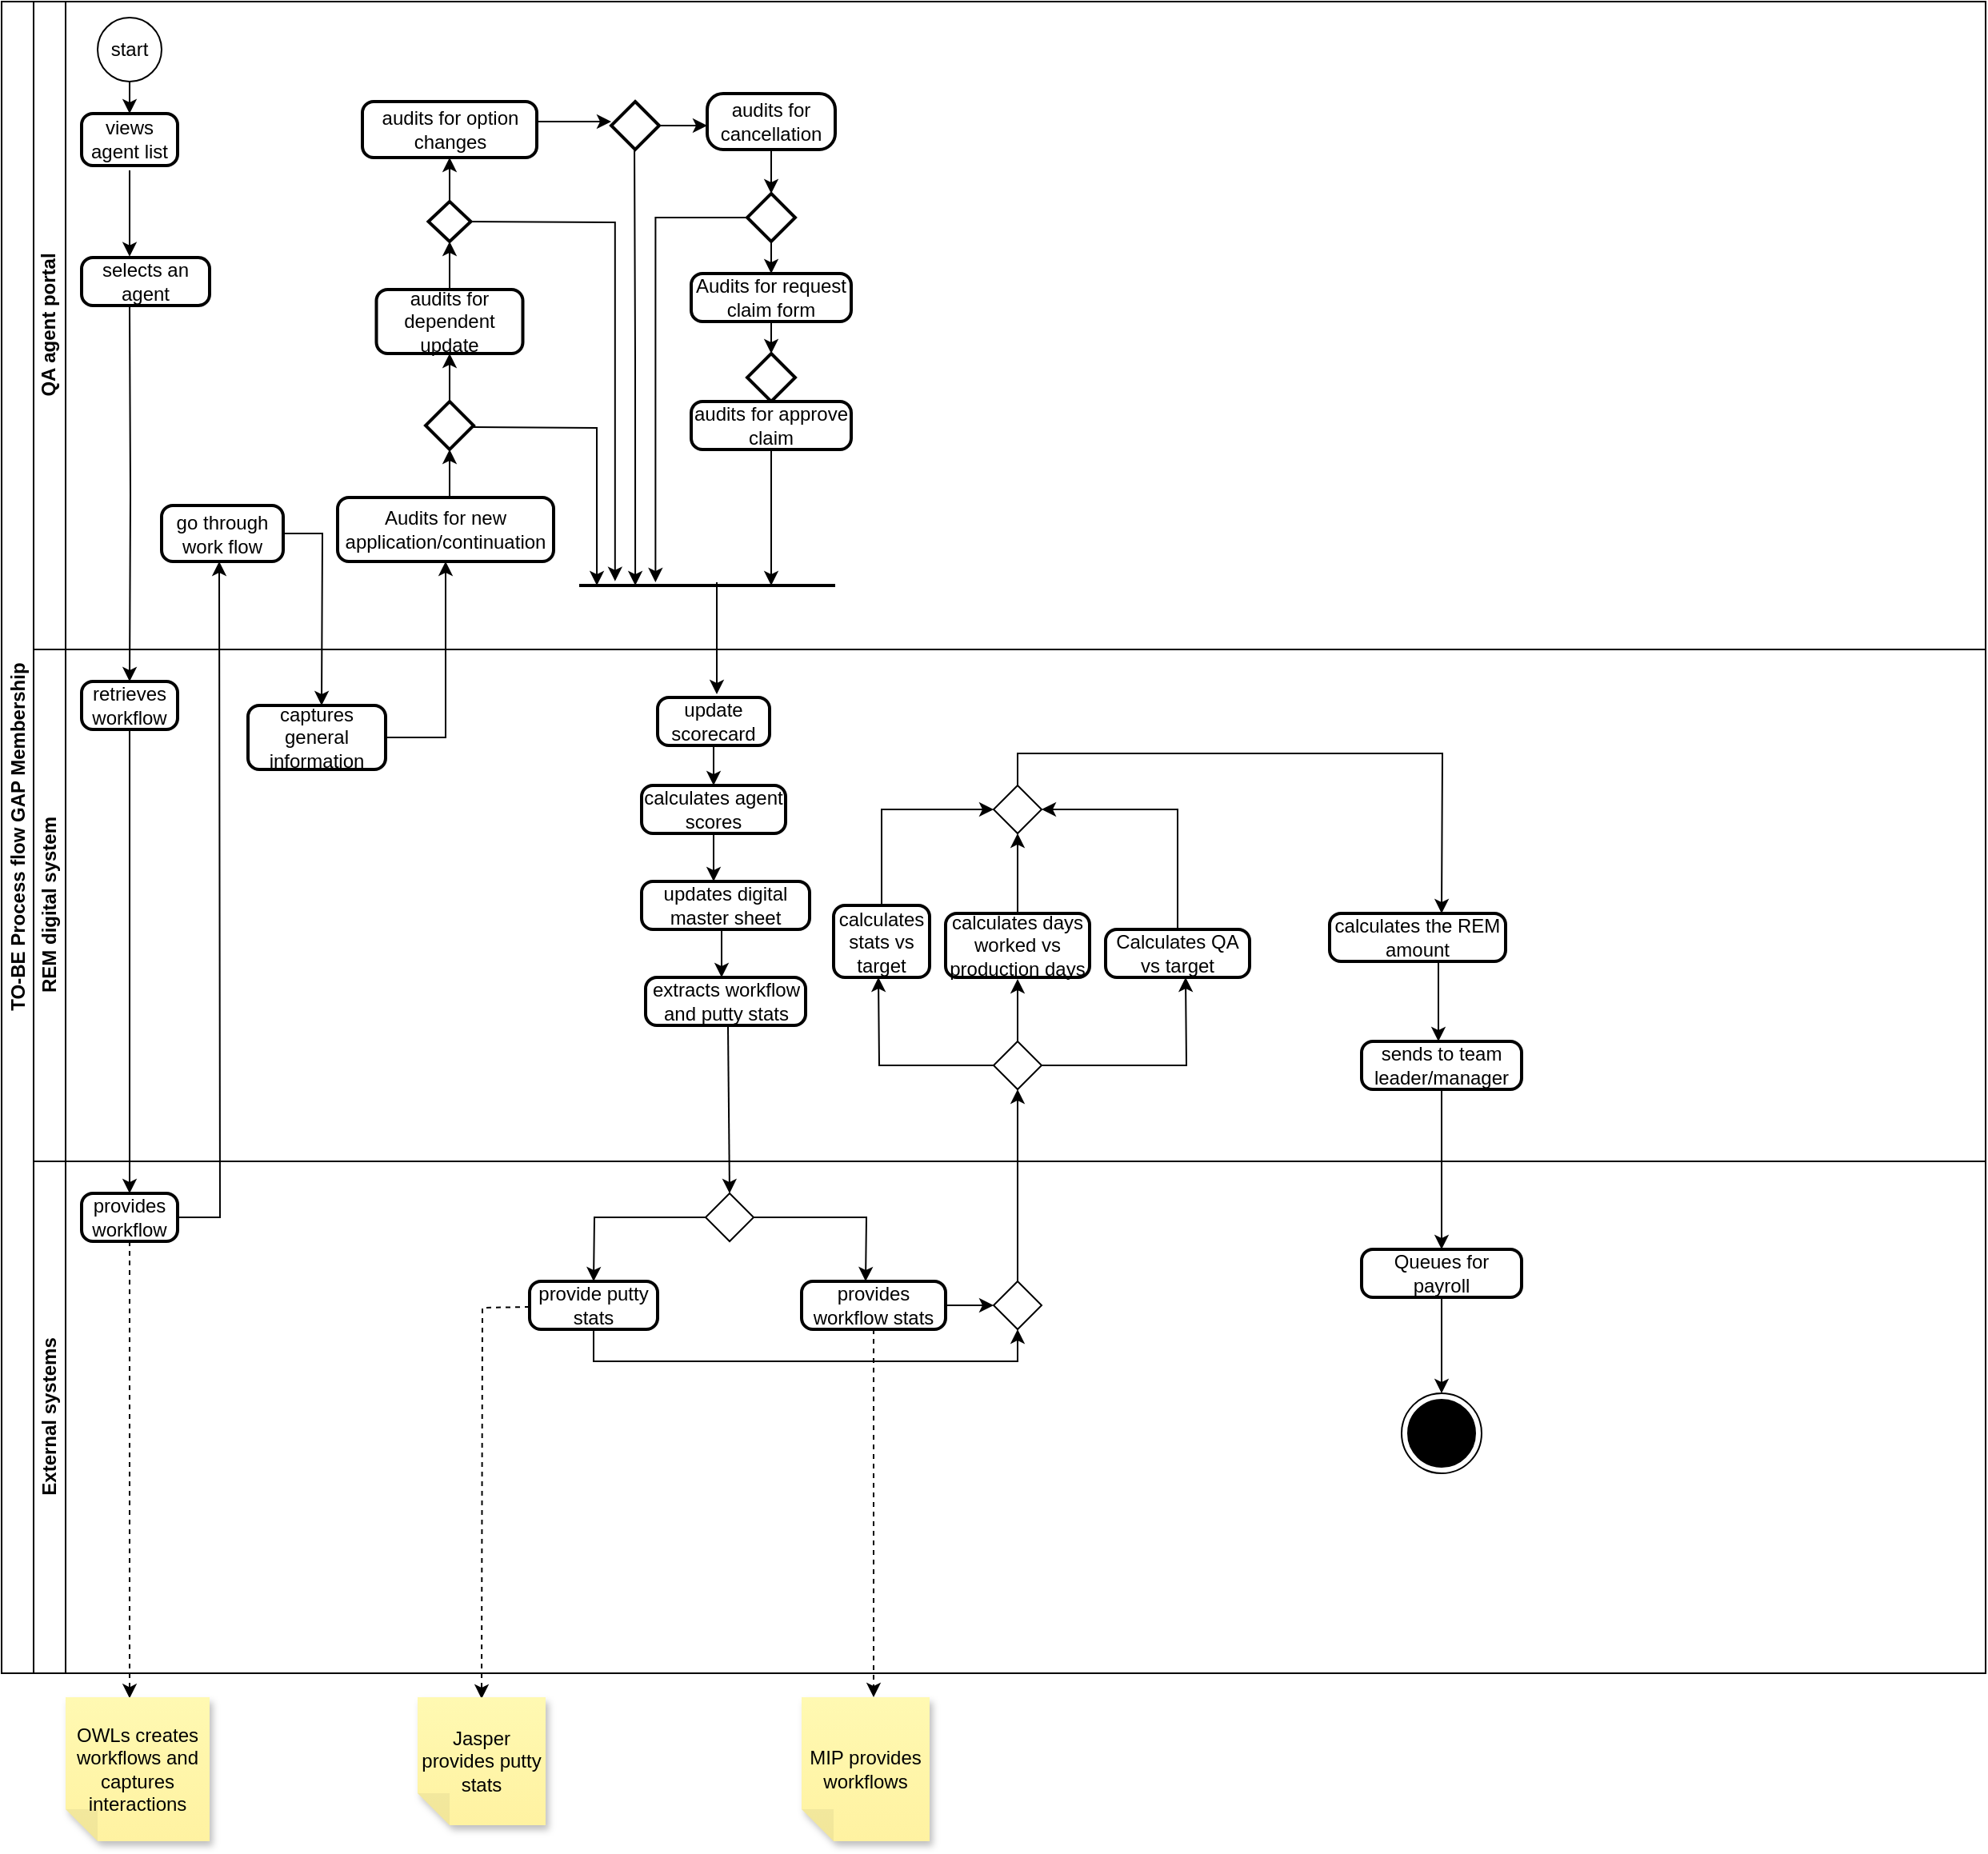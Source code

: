 <mxfile version="26.0.11">
  <diagram id="prtHgNgQTEPvFCAcTncT" name="Page-1">
    <mxGraphModel dx="1674" dy="814" grid="1" gridSize="10" guides="1" tooltips="1" connect="1" arrows="1" fold="1" page="1" pageScale="1" pageWidth="827" pageHeight="1169" math="0" shadow="0">
      <root>
        <mxCell id="0" />
        <mxCell id="1" parent="0" />
        <mxCell id="dNxyNK7c78bLwvsdeMH5-19" value="TO-BE Process flow GAP Membership" style="swimlane;html=1;childLayout=stackLayout;resizeParent=1;resizeParentMax=0;horizontal=0;startSize=20;horizontalStack=0;" parent="1" vertex="1">
          <mxGeometry x="60" y="120" width="1240" height="1045" as="geometry" />
        </mxCell>
        <mxCell id="dNxyNK7c78bLwvsdeMH5-20" value="QA agent portal" style="swimlane;html=1;startSize=20;horizontal=0;" parent="dNxyNK7c78bLwvsdeMH5-19" vertex="1">
          <mxGeometry x="20" width="1220" height="405" as="geometry" />
        </mxCell>
        <mxCell id="OFsFPjKPwNeVRa6siwct-4" style="edgeStyle=orthogonalEdgeStyle;rounded=0;orthogonalLoop=1;jettySize=auto;html=1;exitX=0.5;exitY=1;exitDx=0;exitDy=0;" parent="dNxyNK7c78bLwvsdeMH5-20" source="OFsFPjKPwNeVRa6siwct-3" edge="1">
          <mxGeometry relative="1" as="geometry">
            <mxPoint x="60" y="70" as="targetPoint" />
          </mxGeometry>
        </mxCell>
        <mxCell id="dNxyNK7c78bLwvsdeMH5-23" value="start" style="ellipse;whiteSpace=wrap;html=1;" parent="dNxyNK7c78bLwvsdeMH5-20" vertex="1">
          <mxGeometry x="40" y="10" width="40" height="40" as="geometry" />
        </mxCell>
        <mxCell id="OFsFPjKPwNeVRa6siwct-5" value="" style="edgeStyle=orthogonalEdgeStyle;rounded=0;orthogonalLoop=1;jettySize=auto;html=1;exitX=0.5;exitY=1;exitDx=0;exitDy=0;" parent="dNxyNK7c78bLwvsdeMH5-20" source="dNxyNK7c78bLwvsdeMH5-23" target="OFsFPjKPwNeVRa6siwct-3" edge="1">
          <mxGeometry relative="1" as="geometry">
            <mxPoint x="140" y="190" as="targetPoint" />
            <mxPoint x="140" y="170" as="sourcePoint" />
          </mxGeometry>
        </mxCell>
        <mxCell id="OFsFPjKPwNeVRa6siwct-3" value="views agent list" style="rounded=1;whiteSpace=wrap;html=1;absoluteArcSize=1;arcSize=14;strokeWidth=2;" parent="dNxyNK7c78bLwvsdeMH5-20" vertex="1">
          <mxGeometry x="30" y="70" width="60" height="32.5" as="geometry" />
        </mxCell>
        <mxCell id="OFsFPjKPwNeVRa6siwct-49" style="edgeStyle=orthogonalEdgeStyle;rounded=0;orthogonalLoop=1;jettySize=auto;html=1;exitX=1;exitY=0.5;exitDx=0;exitDy=0;" parent="dNxyNK7c78bLwvsdeMH5-20" edge="1">
          <mxGeometry relative="1" as="geometry">
            <mxPoint x="361" y="75" as="targetPoint" />
            <mxPoint x="310" y="75" as="sourcePoint" />
          </mxGeometry>
        </mxCell>
        <mxCell id="OFsFPjKPwNeVRa6siwct-50" style="edgeStyle=orthogonalEdgeStyle;rounded=0;orthogonalLoop=1;jettySize=auto;html=1;exitX=0.5;exitY=1;exitDx=0;exitDy=0;" parent="dNxyNK7c78bLwvsdeMH5-20" source="OFsFPjKPwNeVRa6siwct-51" edge="1">
          <mxGeometry relative="1" as="geometry">
            <mxPoint x="461" y="120" as="targetPoint" />
          </mxGeometry>
        </mxCell>
        <mxCell id="OFsFPjKPwNeVRa6siwct-51" value="audits for cancellation" style="rounded=1;whiteSpace=wrap;html=1;absoluteArcSize=1;arcSize=20;strokeWidth=2;" parent="dNxyNK7c78bLwvsdeMH5-20" vertex="1">
          <mxGeometry x="421" y="57.5" width="80" height="35" as="geometry" />
        </mxCell>
        <mxCell id="OFsFPjKPwNeVRa6siwct-99" style="edgeStyle=orthogonalEdgeStyle;rounded=0;orthogonalLoop=1;jettySize=auto;html=1;entryX=0.75;entryY=0.5;entryDx=0;entryDy=0;entryPerimeter=0;" parent="dNxyNK7c78bLwvsdeMH5-20" source="fAiptgPwoaIp5djZWvxq-43" target="OFsFPjKPwNeVRa6siwct-98" edge="1">
          <mxGeometry relative="1" as="geometry">
            <mxPoint x="461" y="360" as="targetPoint" />
            <mxPoint x="461" y="280" as="sourcePoint" />
          </mxGeometry>
        </mxCell>
        <mxCell id="OFsFPjKPwNeVRa6siwct-105" style="edgeStyle=orthogonalEdgeStyle;rounded=0;orthogonalLoop=1;jettySize=auto;html=1;exitX=0.5;exitY=1;exitDx=0;exitDy=0;" parent="dNxyNK7c78bLwvsdeMH5-20" source="OFsFPjKPwNeVRa6siwct-52" edge="1">
          <mxGeometry relative="1" as="geometry">
            <mxPoint x="461" y="220" as="targetPoint" />
          </mxGeometry>
        </mxCell>
        <mxCell id="OFsFPjKPwNeVRa6siwct-52" value="Audits for request claim form" style="rounded=1;whiteSpace=wrap;html=1;absoluteArcSize=1;arcSize=14;strokeWidth=2;" parent="dNxyNK7c78bLwvsdeMH5-20" vertex="1">
          <mxGeometry x="411" y="170" width="100" height="30" as="geometry" />
        </mxCell>
        <mxCell id="OFsFPjKPwNeVRa6siwct-53" style="edgeStyle=orthogonalEdgeStyle;rounded=0;orthogonalLoop=1;jettySize=auto;html=1;exitX=1;exitY=0.5;exitDx=0;exitDy=0;exitPerimeter=0;" parent="dNxyNK7c78bLwvsdeMH5-20" source="OFsFPjKPwNeVRa6siwct-54" edge="1">
          <mxGeometry relative="1" as="geometry">
            <mxPoint x="421" y="78" as="targetPoint" />
          </mxGeometry>
        </mxCell>
        <mxCell id="OFsFPjKPwNeVRa6siwct-89" style="edgeStyle=orthogonalEdgeStyle;rounded=0;orthogonalLoop=1;jettySize=auto;html=1;exitX=0.5;exitY=1;exitDx=0;exitDy=0;exitPerimeter=0;entryX=0.219;entryY=1.3;entryDx=0;entryDy=0;entryPerimeter=0;" parent="dNxyNK7c78bLwvsdeMH5-20" edge="1">
          <mxGeometry relative="1" as="geometry">
            <mxPoint x="376.04" y="365" as="targetPoint" />
            <mxPoint x="375.5" y="84.5" as="sourcePoint" />
          </mxGeometry>
        </mxCell>
        <mxCell id="OFsFPjKPwNeVRa6siwct-54" value="" style="strokeWidth=2;html=1;shape=mxgraph.flowchart.decision;whiteSpace=wrap;" parent="dNxyNK7c78bLwvsdeMH5-20" vertex="1">
          <mxGeometry x="361" y="62.5" width="30" height="30" as="geometry" />
        </mxCell>
        <mxCell id="OFsFPjKPwNeVRa6siwct-55" style="edgeStyle=orthogonalEdgeStyle;rounded=0;orthogonalLoop=1;jettySize=auto;html=1;exitX=0.5;exitY=1;exitDx=0;exitDy=0;exitPerimeter=0;" parent="dNxyNK7c78bLwvsdeMH5-20" source="OFsFPjKPwNeVRa6siwct-56" edge="1">
          <mxGeometry relative="1" as="geometry">
            <mxPoint x="461" y="170" as="targetPoint" />
          </mxGeometry>
        </mxCell>
        <mxCell id="OFsFPjKPwNeVRa6siwct-97" style="edgeStyle=orthogonalEdgeStyle;rounded=0;orthogonalLoop=1;jettySize=auto;html=1;exitX=0;exitY=0.5;exitDx=0;exitDy=0;exitPerimeter=0;entryX=0.298;entryY=0.3;entryDx=0;entryDy=0;entryPerimeter=0;" parent="dNxyNK7c78bLwvsdeMH5-20" source="OFsFPjKPwNeVRa6siwct-56" target="OFsFPjKPwNeVRa6siwct-98" edge="1">
          <mxGeometry relative="1" as="geometry">
            <mxPoint x="390" y="360" as="targetPoint" />
          </mxGeometry>
        </mxCell>
        <mxCell id="OFsFPjKPwNeVRa6siwct-56" value="" style="strokeWidth=2;html=1;shape=mxgraph.flowchart.decision;whiteSpace=wrap;" parent="dNxyNK7c78bLwvsdeMH5-20" vertex="1">
          <mxGeometry x="446" y="120" width="30" height="30" as="geometry" />
        </mxCell>
        <mxCell id="OFsFPjKPwNeVRa6siwct-103" style="edgeStyle=orthogonalEdgeStyle;rounded=0;orthogonalLoop=1;jettySize=auto;html=1;exitX=1;exitY=0.5;exitDx=0;exitDy=0;" parent="dNxyNK7c78bLwvsdeMH5-20" source="OFsFPjKPwNeVRa6siwct-72" edge="1">
          <mxGeometry relative="1" as="geometry">
            <mxPoint x="180" y="440" as="targetPoint" />
          </mxGeometry>
        </mxCell>
        <mxCell id="OFsFPjKPwNeVRa6siwct-72" value="go through work flow" style="rounded=1;whiteSpace=wrap;html=1;absoluteArcSize=1;arcSize=14;strokeWidth=2;" parent="dNxyNK7c78bLwvsdeMH5-20" vertex="1">
          <mxGeometry x="80" y="315" width="76" height="35" as="geometry" />
        </mxCell>
        <mxCell id="OFsFPjKPwNeVRa6siwct-74" value="Audits for new application/continuation" style="rounded=1;whiteSpace=wrap;html=1;absoluteArcSize=1;arcSize=14;strokeWidth=2;" parent="dNxyNK7c78bLwvsdeMH5-20" vertex="1">
          <mxGeometry x="190" y="310" width="135" height="40" as="geometry" />
        </mxCell>
        <mxCell id="OFsFPjKPwNeVRa6siwct-75" value="audits for dependent update" style="rounded=1;whiteSpace=wrap;html=1;absoluteArcSize=1;arcSize=14;strokeWidth=2;" parent="dNxyNK7c78bLwvsdeMH5-20" vertex="1">
          <mxGeometry x="214.25" y="180" width="91.5" height="40" as="geometry" />
        </mxCell>
        <mxCell id="OFsFPjKPwNeVRa6siwct-76" value="audits for option changes" style="rounded=1;whiteSpace=wrap;html=1;absoluteArcSize=1;arcSize=14;strokeWidth=2;" parent="dNxyNK7c78bLwvsdeMH5-20" vertex="1">
          <mxGeometry x="205.5" y="62.5" width="109" height="35" as="geometry" />
        </mxCell>
        <mxCell id="OFsFPjKPwNeVRa6siwct-90" style="edgeStyle=orthogonalEdgeStyle;rounded=0;orthogonalLoop=1;jettySize=auto;html=1;exitX=0.5;exitY=0;exitDx=0;exitDy=0;exitPerimeter=0;entryX=0.5;entryY=1;entryDx=0;entryDy=0;" parent="dNxyNK7c78bLwvsdeMH5-20" source="OFsFPjKPwNeVRa6siwct-78" target="OFsFPjKPwNeVRa6siwct-75" edge="1">
          <mxGeometry relative="1" as="geometry" />
        </mxCell>
        <mxCell id="OFsFPjKPwNeVRa6siwct-93" style="edgeStyle=orthogonalEdgeStyle;rounded=0;orthogonalLoop=1;jettySize=auto;html=1;exitX=1;exitY=0.5;exitDx=0;exitDy=0;exitPerimeter=0;entryX=0.069;entryY=0.5;entryDx=0;entryDy=0;entryPerimeter=0;" parent="dNxyNK7c78bLwvsdeMH5-20" target="OFsFPjKPwNeVRa6siwct-98" edge="1">
          <mxGeometry relative="1" as="geometry">
            <mxPoint x="348.68" y="359.33" as="targetPoint" />
            <mxPoint x="275" y="266" as="sourcePoint" />
          </mxGeometry>
        </mxCell>
        <mxCell id="OFsFPjKPwNeVRa6siwct-78" value="" style="strokeWidth=2;html=1;shape=mxgraph.flowchart.decision;whiteSpace=wrap;" parent="dNxyNK7c78bLwvsdeMH5-20" vertex="1">
          <mxGeometry x="245" y="250" width="30" height="30" as="geometry" />
        </mxCell>
        <mxCell id="OFsFPjKPwNeVRa6siwct-87" style="edgeStyle=orthogonalEdgeStyle;rounded=0;orthogonalLoop=1;jettySize=auto;html=1;exitX=0.5;exitY=0;exitDx=0;exitDy=0;exitPerimeter=0;entryX=0.5;entryY=1;entryDx=0;entryDy=0;" parent="dNxyNK7c78bLwvsdeMH5-20" source="OFsFPjKPwNeVRa6siwct-82" target="OFsFPjKPwNeVRa6siwct-76" edge="1">
          <mxGeometry relative="1" as="geometry" />
        </mxCell>
        <mxCell id="OFsFPjKPwNeVRa6siwct-92" style="edgeStyle=orthogonalEdgeStyle;rounded=0;orthogonalLoop=1;jettySize=auto;html=1;exitX=1;exitY=0.5;exitDx=0;exitDy=0;exitPerimeter=0;entryX=0.14;entryY=0.233;entryDx=0;entryDy=0;entryPerimeter=0;" parent="dNxyNK7c78bLwvsdeMH5-20" target="OFsFPjKPwNeVRa6siwct-98" edge="1">
          <mxGeometry relative="1" as="geometry">
            <mxPoint x="364" y="360" as="targetPoint" />
            <mxPoint x="267.25" y="137.5" as="sourcePoint" />
          </mxGeometry>
        </mxCell>
        <mxCell id="OFsFPjKPwNeVRa6siwct-82" value="" style="strokeWidth=2;html=1;shape=mxgraph.flowchart.decision;whiteSpace=wrap;" parent="dNxyNK7c78bLwvsdeMH5-20" vertex="1">
          <mxGeometry x="246.75" y="125" width="26.5" height="25" as="geometry" />
        </mxCell>
        <mxCell id="OFsFPjKPwNeVRa6siwct-88" style="edgeStyle=orthogonalEdgeStyle;rounded=0;orthogonalLoop=1;jettySize=auto;html=1;exitX=0.5;exitY=0;exitDx=0;exitDy=0;entryX=0.5;entryY=1;entryDx=0;entryDy=0;entryPerimeter=0;" parent="dNxyNK7c78bLwvsdeMH5-20" source="OFsFPjKPwNeVRa6siwct-75" target="OFsFPjKPwNeVRa6siwct-82" edge="1">
          <mxGeometry relative="1" as="geometry" />
        </mxCell>
        <mxCell id="OFsFPjKPwNeVRa6siwct-91" style="edgeStyle=orthogonalEdgeStyle;rounded=0;orthogonalLoop=1;jettySize=auto;html=1;exitX=0.5;exitY=0;exitDx=0;exitDy=0;entryX=0.5;entryY=1;entryDx=0;entryDy=0;entryPerimeter=0;" parent="dNxyNK7c78bLwvsdeMH5-20" source="OFsFPjKPwNeVRa6siwct-74" target="OFsFPjKPwNeVRa6siwct-78" edge="1">
          <mxGeometry relative="1" as="geometry" />
        </mxCell>
        <mxCell id="OFsFPjKPwNeVRa6siwct-98" value="" style="line;strokeWidth=2;html=1;" parent="dNxyNK7c78bLwvsdeMH5-20" vertex="1">
          <mxGeometry x="341" y="360" width="160" height="10" as="geometry" />
        </mxCell>
        <mxCell id="OFsFPjKPwNeVRa6siwct-101" value="" style="endArrow=classic;html=1;rounded=0;" parent="dNxyNK7c78bLwvsdeMH5-20" edge="1">
          <mxGeometry width="50" height="50" relative="1" as="geometry">
            <mxPoint x="427" y="363" as="sourcePoint" />
            <mxPoint x="427" y="433" as="targetPoint" />
          </mxGeometry>
        </mxCell>
        <mxCell id="OFsFPjKPwNeVRa6siwct-107" value="" style="strokeWidth=2;html=1;shape=mxgraph.flowchart.decision;whiteSpace=wrap;" parent="dNxyNK7c78bLwvsdeMH5-20" vertex="1">
          <mxGeometry x="446" y="220" width="30" height="30" as="geometry" />
        </mxCell>
        <mxCell id="fAiptgPwoaIp5djZWvxq-43" value="audits for approve claim" style="rounded=1;whiteSpace=wrap;html=1;absoluteArcSize=1;arcSize=14;strokeWidth=2;" parent="dNxyNK7c78bLwvsdeMH5-20" vertex="1">
          <mxGeometry x="411" y="250" width="100" height="30" as="geometry" />
        </mxCell>
        <mxCell id="OFsFPjKPwNeVRa6siwct-112" value="selects an agent" style="rounded=1;whiteSpace=wrap;html=1;absoluteArcSize=1;arcSize=14;strokeWidth=2;" parent="dNxyNK7c78bLwvsdeMH5-20" vertex="1">
          <mxGeometry x="30" y="160" width="80" height="30" as="geometry" />
        </mxCell>
        <mxCell id="OFsFPjKPwNeVRa6siwct-113" style="edgeStyle=orthogonalEdgeStyle;rounded=0;orthogonalLoop=1;jettySize=auto;html=1;exitX=0.5;exitY=1;exitDx=0;exitDy=0;entryX=0.375;entryY=-0.122;entryDx=0;entryDy=0;entryPerimeter=0;" parent="dNxyNK7c78bLwvsdeMH5-20" edge="1">
          <mxGeometry relative="1" as="geometry">
            <mxPoint x="60" y="105.5" as="sourcePoint" />
            <mxPoint x="60" y="159.34" as="targetPoint" />
            <Array as="points">
              <mxPoint x="60" y="153" />
              <mxPoint x="60" y="153" />
            </Array>
          </mxGeometry>
        </mxCell>
        <mxCell id="dNxyNK7c78bLwvsdeMH5-21" value="REM digital system" style="swimlane;html=1;startSize=20;horizontal=0;" parent="dNxyNK7c78bLwvsdeMH5-19" vertex="1">
          <mxGeometry x="20" y="405" width="1220" height="320" as="geometry" />
        </mxCell>
        <mxCell id="OFsFPjKPwNeVRa6siwct-8" style="edgeStyle=orthogonalEdgeStyle;rounded=0;orthogonalLoop=1;jettySize=auto;html=1;exitX=0.5;exitY=1;exitDx=0;exitDy=0;" parent="dNxyNK7c78bLwvsdeMH5-21" source="fAiptgPwoaIp5djZWvxq-2" edge="1">
          <mxGeometry relative="1" as="geometry">
            <mxPoint x="60" y="340" as="targetPoint" />
          </mxGeometry>
        </mxCell>
        <mxCell id="fAiptgPwoaIp5djZWvxq-2" value="retrieves workflow" style="rounded=1;whiteSpace=wrap;html=1;absoluteArcSize=1;arcSize=14;strokeWidth=2;" parent="dNxyNK7c78bLwvsdeMH5-21" vertex="1">
          <mxGeometry x="30" y="20" width="60" height="30" as="geometry" />
        </mxCell>
        <mxCell id="OFsFPjKPwNeVRa6siwct-83" value="captures general information" style="rounded=1;whiteSpace=wrap;html=1;absoluteArcSize=1;arcSize=14;strokeWidth=2;" parent="dNxyNK7c78bLwvsdeMH5-21" vertex="1">
          <mxGeometry x="134" y="35" width="86" height="40" as="geometry" />
        </mxCell>
        <mxCell id="OFsFPjKPwNeVRa6siwct-109" style="edgeStyle=orthogonalEdgeStyle;rounded=0;orthogonalLoop=1;jettySize=auto;html=1;exitX=0.5;exitY=1;exitDx=0;exitDy=0;" parent="dNxyNK7c78bLwvsdeMH5-21" source="fAiptgPwoaIp5djZWvxq-55" edge="1">
          <mxGeometry relative="1" as="geometry">
            <mxPoint x="425" y="85" as="targetPoint" />
          </mxGeometry>
        </mxCell>
        <mxCell id="fAiptgPwoaIp5djZWvxq-55" value="update scorecard" style="rounded=1;whiteSpace=wrap;html=1;absoluteArcSize=1;arcSize=14;strokeWidth=2;" parent="dNxyNK7c78bLwvsdeMH5-21" vertex="1">
          <mxGeometry x="390" y="30" width="70" height="30" as="geometry" />
        </mxCell>
        <mxCell id="OFsFPjKPwNeVRa6siwct-110" style="edgeStyle=orthogonalEdgeStyle;rounded=0;orthogonalLoop=1;jettySize=auto;html=1;exitX=0.5;exitY=1;exitDx=0;exitDy=0;" parent="dNxyNK7c78bLwvsdeMH5-21" source="fAiptgPwoaIp5djZWvxq-57" edge="1">
          <mxGeometry relative="1" as="geometry">
            <mxPoint x="425" y="145" as="targetPoint" />
          </mxGeometry>
        </mxCell>
        <mxCell id="fAiptgPwoaIp5djZWvxq-57" value="calculates agent scores" style="rounded=1;whiteSpace=wrap;html=1;absoluteArcSize=1;arcSize=14;strokeWidth=2;" parent="dNxyNK7c78bLwvsdeMH5-21" vertex="1">
          <mxGeometry x="380" y="85" width="90" height="30" as="geometry" />
        </mxCell>
        <mxCell id="OFsFPjKPwNeVRa6siwct-111" style="edgeStyle=orthogonalEdgeStyle;rounded=0;orthogonalLoop=1;jettySize=auto;html=1;exitX=0.5;exitY=1;exitDx=0;exitDy=0;" parent="dNxyNK7c78bLwvsdeMH5-21" source="fAiptgPwoaIp5djZWvxq-60" edge="1">
          <mxGeometry relative="1" as="geometry">
            <mxPoint x="430" y="205" as="targetPoint" />
          </mxGeometry>
        </mxCell>
        <mxCell id="fAiptgPwoaIp5djZWvxq-60" value="updates digital master sheet" style="rounded=1;whiteSpace=wrap;html=1;absoluteArcSize=1;arcSize=14;strokeWidth=2;" parent="dNxyNK7c78bLwvsdeMH5-21" vertex="1">
          <mxGeometry x="380" y="145" width="105" height="30" as="geometry" />
        </mxCell>
        <mxCell id="fAiptgPwoaIp5djZWvxq-62" value="extracts workflow and putty stats" style="rounded=1;whiteSpace=wrap;html=1;absoluteArcSize=1;arcSize=14;strokeWidth=2;" parent="dNxyNK7c78bLwvsdeMH5-21" vertex="1">
          <mxGeometry x="382.5" y="205" width="100" height="30" as="geometry" />
        </mxCell>
        <mxCell id="OFsFPjKPwNeVRa6siwct-144" style="edgeStyle=orthogonalEdgeStyle;rounded=0;orthogonalLoop=1;jettySize=auto;html=1;exitX=0.5;exitY=0;exitDx=0;exitDy=0;entryX=1;entryY=0.5;entryDx=0;entryDy=0;" parent="dNxyNK7c78bLwvsdeMH5-21" source="fAiptgPwoaIp5djZWvxq-88" target="OFsFPjKPwNeVRa6siwct-143" edge="1">
          <mxGeometry relative="1" as="geometry" />
        </mxCell>
        <mxCell id="fAiptgPwoaIp5djZWvxq-88" value="Calculates QA vs target" style="rounded=1;whiteSpace=wrap;html=1;absoluteArcSize=1;arcSize=14;strokeWidth=2;" parent="dNxyNK7c78bLwvsdeMH5-21" vertex="1">
          <mxGeometry x="670" y="175" width="90" height="30" as="geometry" />
        </mxCell>
        <mxCell id="OFsFPjKPwNeVRa6siwct-142" style="edgeStyle=orthogonalEdgeStyle;rounded=0;orthogonalLoop=1;jettySize=auto;html=1;exitX=0.5;exitY=0;exitDx=0;exitDy=0;" parent="dNxyNK7c78bLwvsdeMH5-21" source="fAiptgPwoaIp5djZWvxq-85" edge="1">
          <mxGeometry relative="1" as="geometry">
            <mxPoint x="615" y="115" as="targetPoint" />
          </mxGeometry>
        </mxCell>
        <mxCell id="fAiptgPwoaIp5djZWvxq-85" value="calculates days worked vs production days" style="rounded=1;whiteSpace=wrap;html=1;absoluteArcSize=1;arcSize=14;strokeWidth=2;" parent="dNxyNK7c78bLwvsdeMH5-21" vertex="1">
          <mxGeometry x="570" y="165" width="90" height="40" as="geometry" />
        </mxCell>
        <mxCell id="OFsFPjKPwNeVRa6siwct-134" style="edgeStyle=orthogonalEdgeStyle;rounded=0;orthogonalLoop=1;jettySize=auto;html=1;exitX=0;exitY=0.5;exitDx=0;exitDy=0;" parent="dNxyNK7c78bLwvsdeMH5-21" source="OFsFPjKPwNeVRa6siwct-133" edge="1">
          <mxGeometry width="620" height="205" relative="1" as="geometry">
            <mxPoint x="528" y="205" as="targetPoint" />
            <mxPoint x="581" y="260" as="sourcePoint" />
          </mxGeometry>
        </mxCell>
        <mxCell id="fAiptgPwoaIp5djZWvxq-84" value="calculates stats vs target" style="rounded=1;whiteSpace=wrap;html=1;absoluteArcSize=1;arcSize=14;strokeWidth=2;" parent="OFsFPjKPwNeVRa6siwct-134" vertex="1">
          <mxGeometry x="500" y="160" width="60" height="45" as="geometry" />
        </mxCell>
        <mxCell id="OFsFPjKPwNeVRa6siwct-138" style="edgeStyle=orthogonalEdgeStyle;rounded=0;orthogonalLoop=1;jettySize=auto;html=1;exitX=0.5;exitY=0;exitDx=0;exitDy=0;" parent="dNxyNK7c78bLwvsdeMH5-21" edge="1">
          <mxGeometry relative="1" as="geometry">
            <mxPoint x="615" y="206" as="targetPoint" />
            <mxPoint x="615" y="256" as="sourcePoint" />
          </mxGeometry>
        </mxCell>
        <mxCell id="OFsFPjKPwNeVRa6siwct-140" style="edgeStyle=orthogonalEdgeStyle;rounded=0;orthogonalLoop=1;jettySize=auto;html=1;exitX=1;exitY=0.5;exitDx=0;exitDy=0;" parent="dNxyNK7c78bLwvsdeMH5-21" source="OFsFPjKPwNeVRa6siwct-133" edge="1">
          <mxGeometry relative="1" as="geometry">
            <mxPoint x="720" y="205" as="targetPoint" />
          </mxGeometry>
        </mxCell>
        <mxCell id="OFsFPjKPwNeVRa6siwct-133" value="" style="rhombus;whiteSpace=wrap;html=1;" parent="dNxyNK7c78bLwvsdeMH5-21" vertex="1">
          <mxGeometry x="600" y="245" width="30" height="30" as="geometry" />
        </mxCell>
        <mxCell id="OFsFPjKPwNeVRa6siwct-146" style="edgeStyle=orthogonalEdgeStyle;rounded=0;orthogonalLoop=1;jettySize=auto;html=1;exitX=0.5;exitY=0;exitDx=0;exitDy=0;" parent="dNxyNK7c78bLwvsdeMH5-21" source="OFsFPjKPwNeVRa6siwct-143" edge="1">
          <mxGeometry relative="1" as="geometry">
            <mxPoint x="880" y="165" as="targetPoint" />
          </mxGeometry>
        </mxCell>
        <mxCell id="OFsFPjKPwNeVRa6siwct-143" value="" style="rhombus;whiteSpace=wrap;html=1;" parent="dNxyNK7c78bLwvsdeMH5-21" vertex="1">
          <mxGeometry x="600" y="85" width="30" height="30" as="geometry" />
        </mxCell>
        <mxCell id="OFsFPjKPwNeVRa6siwct-145" style="edgeStyle=orthogonalEdgeStyle;rounded=0;orthogonalLoop=1;jettySize=auto;html=1;exitX=0.5;exitY=0;exitDx=0;exitDy=0;entryX=0;entryY=0.5;entryDx=0;entryDy=0;" parent="dNxyNK7c78bLwvsdeMH5-21" source="fAiptgPwoaIp5djZWvxq-84" target="OFsFPjKPwNeVRa6siwct-143" edge="1">
          <mxGeometry relative="1" as="geometry" />
        </mxCell>
        <mxCell id="OFsFPjKPwNeVRa6siwct-149" style="edgeStyle=orthogonalEdgeStyle;rounded=0;orthogonalLoop=1;jettySize=auto;html=1;exitX=0.5;exitY=1;exitDx=0;exitDy=0;" parent="dNxyNK7c78bLwvsdeMH5-21" edge="1">
          <mxGeometry relative="1" as="geometry">
            <mxPoint x="878" y="245" as="targetPoint" />
            <mxPoint x="878" y="195" as="sourcePoint" />
          </mxGeometry>
        </mxCell>
        <mxCell id="fAiptgPwoaIp5djZWvxq-101" value="calculates the REM amount" style="rounded=1;whiteSpace=wrap;html=1;absoluteArcSize=1;arcSize=14;strokeWidth=2;" parent="dNxyNK7c78bLwvsdeMH5-21" vertex="1">
          <mxGeometry x="810" y="165" width="110" height="30" as="geometry" />
        </mxCell>
        <mxCell id="OFsFPjKPwNeVRa6siwct-150" style="edgeStyle=orthogonalEdgeStyle;rounded=0;orthogonalLoop=1;jettySize=auto;html=1;exitX=0.5;exitY=1;exitDx=0;exitDy=0;" parent="dNxyNK7c78bLwvsdeMH5-21" source="fAiptgPwoaIp5djZWvxq-103" edge="1">
          <mxGeometry relative="1" as="geometry">
            <mxPoint x="880" y="375" as="targetPoint" />
          </mxGeometry>
        </mxCell>
        <mxCell id="fAiptgPwoaIp5djZWvxq-103" value="sends to team leader/manager" style="rounded=1;whiteSpace=wrap;html=1;absoluteArcSize=1;arcSize=14;strokeWidth=2;" parent="dNxyNK7c78bLwvsdeMH5-21" vertex="1">
          <mxGeometry x="830" y="245" width="100" height="30" as="geometry" />
        </mxCell>
        <mxCell id="dNxyNK7c78bLwvsdeMH5-22" value="External systems" style="swimlane;html=1;startSize=20;horizontal=0;" parent="dNxyNK7c78bLwvsdeMH5-19" vertex="1">
          <mxGeometry x="20" y="725" width="1220" height="320" as="geometry" />
        </mxCell>
        <mxCell id="OFsFPjKPwNeVRa6siwct-152" style="edgeStyle=orthogonalEdgeStyle;rounded=0;orthogonalLoop=1;jettySize=auto;html=1;exitX=0.5;exitY=1;exitDx=0;exitDy=0;dashed=1;" parent="dNxyNK7c78bLwvsdeMH5-22" source="OFsFPjKPwNeVRa6siwct-10" edge="1">
          <mxGeometry relative="1" as="geometry">
            <mxPoint x="60" y="335.667" as="targetPoint" />
          </mxGeometry>
        </mxCell>
        <mxCell id="OFsFPjKPwNeVRa6siwct-10" value="provides workflow" style="rounded=1;whiteSpace=wrap;html=1;absoluteArcSize=1;arcSize=14;strokeWidth=2;" parent="dNxyNK7c78bLwvsdeMH5-22" vertex="1">
          <mxGeometry x="30" y="20" width="60" height="30" as="geometry" />
        </mxCell>
        <mxCell id="OFsFPjKPwNeVRa6siwct-129" style="edgeStyle=orthogonalEdgeStyle;rounded=0;orthogonalLoop=1;jettySize=auto;html=1;exitX=1;exitY=0.5;exitDx=0;exitDy=0;" parent="dNxyNK7c78bLwvsdeMH5-22" source="fAiptgPwoaIp5djZWvxq-68" edge="1">
          <mxGeometry relative="1" as="geometry">
            <mxPoint x="600" y="90" as="targetPoint" />
          </mxGeometry>
        </mxCell>
        <mxCell id="OFsFPjKPwNeVRa6siwct-154" style="edgeStyle=orthogonalEdgeStyle;rounded=0;orthogonalLoop=1;jettySize=auto;html=1;exitX=0.5;exitY=1;exitDx=0;exitDy=0;dashed=1;" parent="dNxyNK7c78bLwvsdeMH5-22" source="fAiptgPwoaIp5djZWvxq-68" edge="1">
          <mxGeometry relative="1" as="geometry">
            <mxPoint x="525" y="335" as="targetPoint" />
          </mxGeometry>
        </mxCell>
        <mxCell id="fAiptgPwoaIp5djZWvxq-68" value="provides workflow stats" style="rounded=1;whiteSpace=wrap;html=1;absoluteArcSize=1;arcSize=14;strokeWidth=2;" parent="dNxyNK7c78bLwvsdeMH5-22" vertex="1">
          <mxGeometry x="480" y="75" width="90" height="30" as="geometry" />
        </mxCell>
        <mxCell id="OFsFPjKPwNeVRa6siwct-131" style="edgeStyle=orthogonalEdgeStyle;rounded=0;orthogonalLoop=1;jettySize=auto;html=1;exitX=0.5;exitY=1;exitDx=0;exitDy=0;entryX=0.5;entryY=1;entryDx=0;entryDy=0;" parent="dNxyNK7c78bLwvsdeMH5-22" source="fAiptgPwoaIp5djZWvxq-67" target="OFsFPjKPwNeVRa6siwct-130" edge="1">
          <mxGeometry relative="1" as="geometry" />
        </mxCell>
        <mxCell id="OFsFPjKPwNeVRa6siwct-153" style="edgeStyle=orthogonalEdgeStyle;rounded=0;orthogonalLoop=1;jettySize=auto;html=1;exitX=0;exitY=0.5;exitDx=0;exitDy=0;dashed=1;" parent="dNxyNK7c78bLwvsdeMH5-22" edge="1">
          <mxGeometry relative="1" as="geometry">
            <mxPoint x="280" y="336" as="targetPoint" />
            <mxPoint x="310" y="91" as="sourcePoint" />
          </mxGeometry>
        </mxCell>
        <mxCell id="fAiptgPwoaIp5djZWvxq-67" value="provide putty stats" style="rounded=1;whiteSpace=wrap;html=1;absoluteArcSize=1;arcSize=14;strokeWidth=2;" parent="dNxyNK7c78bLwvsdeMH5-22" vertex="1">
          <mxGeometry x="310" y="75" width="80" height="30" as="geometry" />
        </mxCell>
        <mxCell id="OFsFPjKPwNeVRa6siwct-121" value="" style="endArrow=classic;html=1;rounded=0;entryX=0.5;entryY=0;entryDx=0;entryDy=0;" parent="dNxyNK7c78bLwvsdeMH5-22" target="OFsFPjKPwNeVRa6siwct-122" edge="1">
          <mxGeometry width="50" height="50" relative="1" as="geometry">
            <mxPoint x="434" y="-84" as="sourcePoint" />
            <mxPoint x="434" y="16" as="targetPoint" />
          </mxGeometry>
        </mxCell>
        <mxCell id="OFsFPjKPwNeVRa6siwct-126" style="edgeStyle=orthogonalEdgeStyle;rounded=0;orthogonalLoop=1;jettySize=auto;html=1;exitX=0;exitY=0.5;exitDx=0;exitDy=0;" parent="dNxyNK7c78bLwvsdeMH5-22" source="OFsFPjKPwNeVRa6siwct-122" edge="1">
          <mxGeometry relative="1" as="geometry">
            <mxPoint x="350" y="75" as="targetPoint" />
          </mxGeometry>
        </mxCell>
        <mxCell id="OFsFPjKPwNeVRa6siwct-127" style="edgeStyle=orthogonalEdgeStyle;rounded=0;orthogonalLoop=1;jettySize=auto;html=1;exitX=1;exitY=0.5;exitDx=0;exitDy=0;" parent="dNxyNK7c78bLwvsdeMH5-22" source="OFsFPjKPwNeVRa6siwct-122" edge="1">
          <mxGeometry relative="1" as="geometry">
            <mxPoint x="520" y="75" as="targetPoint" />
          </mxGeometry>
        </mxCell>
        <mxCell id="OFsFPjKPwNeVRa6siwct-122" value="" style="rhombus;whiteSpace=wrap;html=1;" parent="dNxyNK7c78bLwvsdeMH5-22" vertex="1">
          <mxGeometry x="420" y="20" width="30" height="30" as="geometry" />
        </mxCell>
        <mxCell id="OFsFPjKPwNeVRa6siwct-132" style="edgeStyle=orthogonalEdgeStyle;rounded=0;orthogonalLoop=1;jettySize=auto;html=1;exitX=0.5;exitY=0;exitDx=0;exitDy=0;" parent="dNxyNK7c78bLwvsdeMH5-22" source="OFsFPjKPwNeVRa6siwct-130" edge="1">
          <mxGeometry relative="1" as="geometry">
            <mxPoint x="615" y="-45" as="targetPoint" />
          </mxGeometry>
        </mxCell>
        <mxCell id="OFsFPjKPwNeVRa6siwct-130" value="" style="rhombus;whiteSpace=wrap;html=1;" parent="dNxyNK7c78bLwvsdeMH5-22" vertex="1">
          <mxGeometry x="600" y="75" width="30" height="30" as="geometry" />
        </mxCell>
        <mxCell id="OFsFPjKPwNeVRa6siwct-151" style="edgeStyle=orthogonalEdgeStyle;rounded=0;orthogonalLoop=1;jettySize=auto;html=1;exitX=0.5;exitY=1;exitDx=0;exitDy=0;" parent="dNxyNK7c78bLwvsdeMH5-22" source="fAiptgPwoaIp5djZWvxq-105" edge="1">
          <mxGeometry relative="1" as="geometry">
            <mxPoint x="880" y="145" as="targetPoint" />
          </mxGeometry>
        </mxCell>
        <mxCell id="fAiptgPwoaIp5djZWvxq-105" value="Queues for payroll" style="rounded=1;whiteSpace=wrap;html=1;absoluteArcSize=1;arcSize=14;strokeWidth=2;" parent="dNxyNK7c78bLwvsdeMH5-22" vertex="1">
          <mxGeometry x="830" y="55" width="100" height="30" as="geometry" />
        </mxCell>
        <mxCell id="fAiptgPwoaIp5djZWvxq-107" value="" style="ellipse;html=1;shape=endState;fillColor=strokeColor;" parent="dNxyNK7c78bLwvsdeMH5-22" vertex="1">
          <mxGeometry x="855" y="145" width="50" height="50" as="geometry" />
        </mxCell>
        <mxCell id="OFsFPjKPwNeVRa6siwct-6" style="edgeStyle=orthogonalEdgeStyle;rounded=0;orthogonalLoop=1;jettySize=auto;html=1;entryX=0.5;entryY=0;entryDx=0;entryDy=0;" parent="dNxyNK7c78bLwvsdeMH5-19" target="fAiptgPwoaIp5djZWvxq-2" edge="1">
          <mxGeometry relative="1" as="geometry">
            <mxPoint x="80" y="406" as="targetPoint" />
            <mxPoint x="80" y="191" as="sourcePoint" />
          </mxGeometry>
        </mxCell>
        <mxCell id="OFsFPjKPwNeVRa6siwct-11" style="edgeStyle=orthogonalEdgeStyle;rounded=0;orthogonalLoop=1;jettySize=auto;html=1;exitX=1;exitY=0.5;exitDx=0;exitDy=0;" parent="dNxyNK7c78bLwvsdeMH5-19" source="OFsFPjKPwNeVRa6siwct-10" edge="1">
          <mxGeometry relative="1" as="geometry">
            <mxPoint x="136" y="350" as="targetPoint" />
          </mxGeometry>
        </mxCell>
        <mxCell id="OFsFPjKPwNeVRa6siwct-104" style="edgeStyle=orthogonalEdgeStyle;rounded=0;orthogonalLoop=1;jettySize=auto;html=1;exitX=1;exitY=0.5;exitDx=0;exitDy=0;entryX=0.5;entryY=1;entryDx=0;entryDy=0;" parent="dNxyNK7c78bLwvsdeMH5-19" source="OFsFPjKPwNeVRa6siwct-83" target="OFsFPjKPwNeVRa6siwct-74" edge="1">
          <mxGeometry relative="1" as="geometry" />
        </mxCell>
        <mxCell id="fAiptgPwoaIp5djZWvxq-12" value="OWLs creates workflows and captures interactions" style="shape=note;whiteSpace=wrap;html=1;backgroundOutline=1;fontColor=#000000;darkOpacity=0.05;fillColor=#FFF9B2;strokeColor=none;fillStyle=solid;direction=west;gradientDirection=north;gradientColor=#FFF2A1;shadow=1;size=20;pointerEvents=1;" parent="1" vertex="1">
          <mxGeometry x="100" y="1180" width="90" height="90" as="geometry" />
        </mxCell>
        <mxCell id="fAiptgPwoaIp5djZWvxq-108" value="Jasper provides putty stats" style="shape=note;whiteSpace=wrap;html=1;backgroundOutline=1;fontColor=#000000;darkOpacity=0.05;fillColor=#FFF9B2;strokeColor=none;fillStyle=solid;direction=west;gradientDirection=north;gradientColor=#FFF2A1;shadow=1;size=20;pointerEvents=1;" parent="1" vertex="1">
          <mxGeometry x="320" y="1180" width="80" height="80" as="geometry" />
        </mxCell>
        <mxCell id="fAiptgPwoaIp5djZWvxq-109" value="MIP provides workflows" style="shape=note;whiteSpace=wrap;html=1;backgroundOutline=1;fontColor=#000000;darkOpacity=0.05;fillColor=#FFF9B2;strokeColor=none;fillStyle=solid;direction=west;gradientDirection=north;gradientColor=#FFF2A1;shadow=1;size=20;pointerEvents=1;" parent="1" vertex="1">
          <mxGeometry x="560" y="1180" width="80" height="90" as="geometry" />
        </mxCell>
      </root>
    </mxGraphModel>
  </diagram>
</mxfile>
